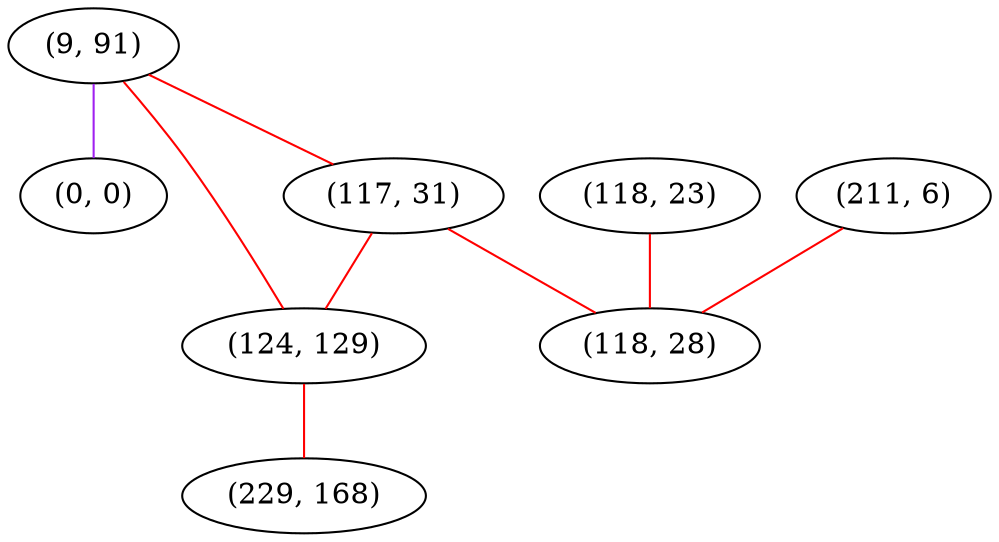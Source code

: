 graph "" {
"(9, 91)";
"(118, 23)";
"(211, 6)";
"(0, 0)";
"(117, 31)";
"(124, 129)";
"(118, 28)";
"(229, 168)";
"(9, 91)" -- "(117, 31)"  [color=red, key=0, weight=1];
"(9, 91)" -- "(124, 129)"  [color=red, key=0, weight=1];
"(9, 91)" -- "(0, 0)"  [color=purple, key=0, weight=4];
"(118, 23)" -- "(118, 28)"  [color=red, key=0, weight=1];
"(211, 6)" -- "(118, 28)"  [color=red, key=0, weight=1];
"(117, 31)" -- "(118, 28)"  [color=red, key=0, weight=1];
"(117, 31)" -- "(124, 129)"  [color=red, key=0, weight=1];
"(124, 129)" -- "(229, 168)"  [color=red, key=0, weight=1];
}
